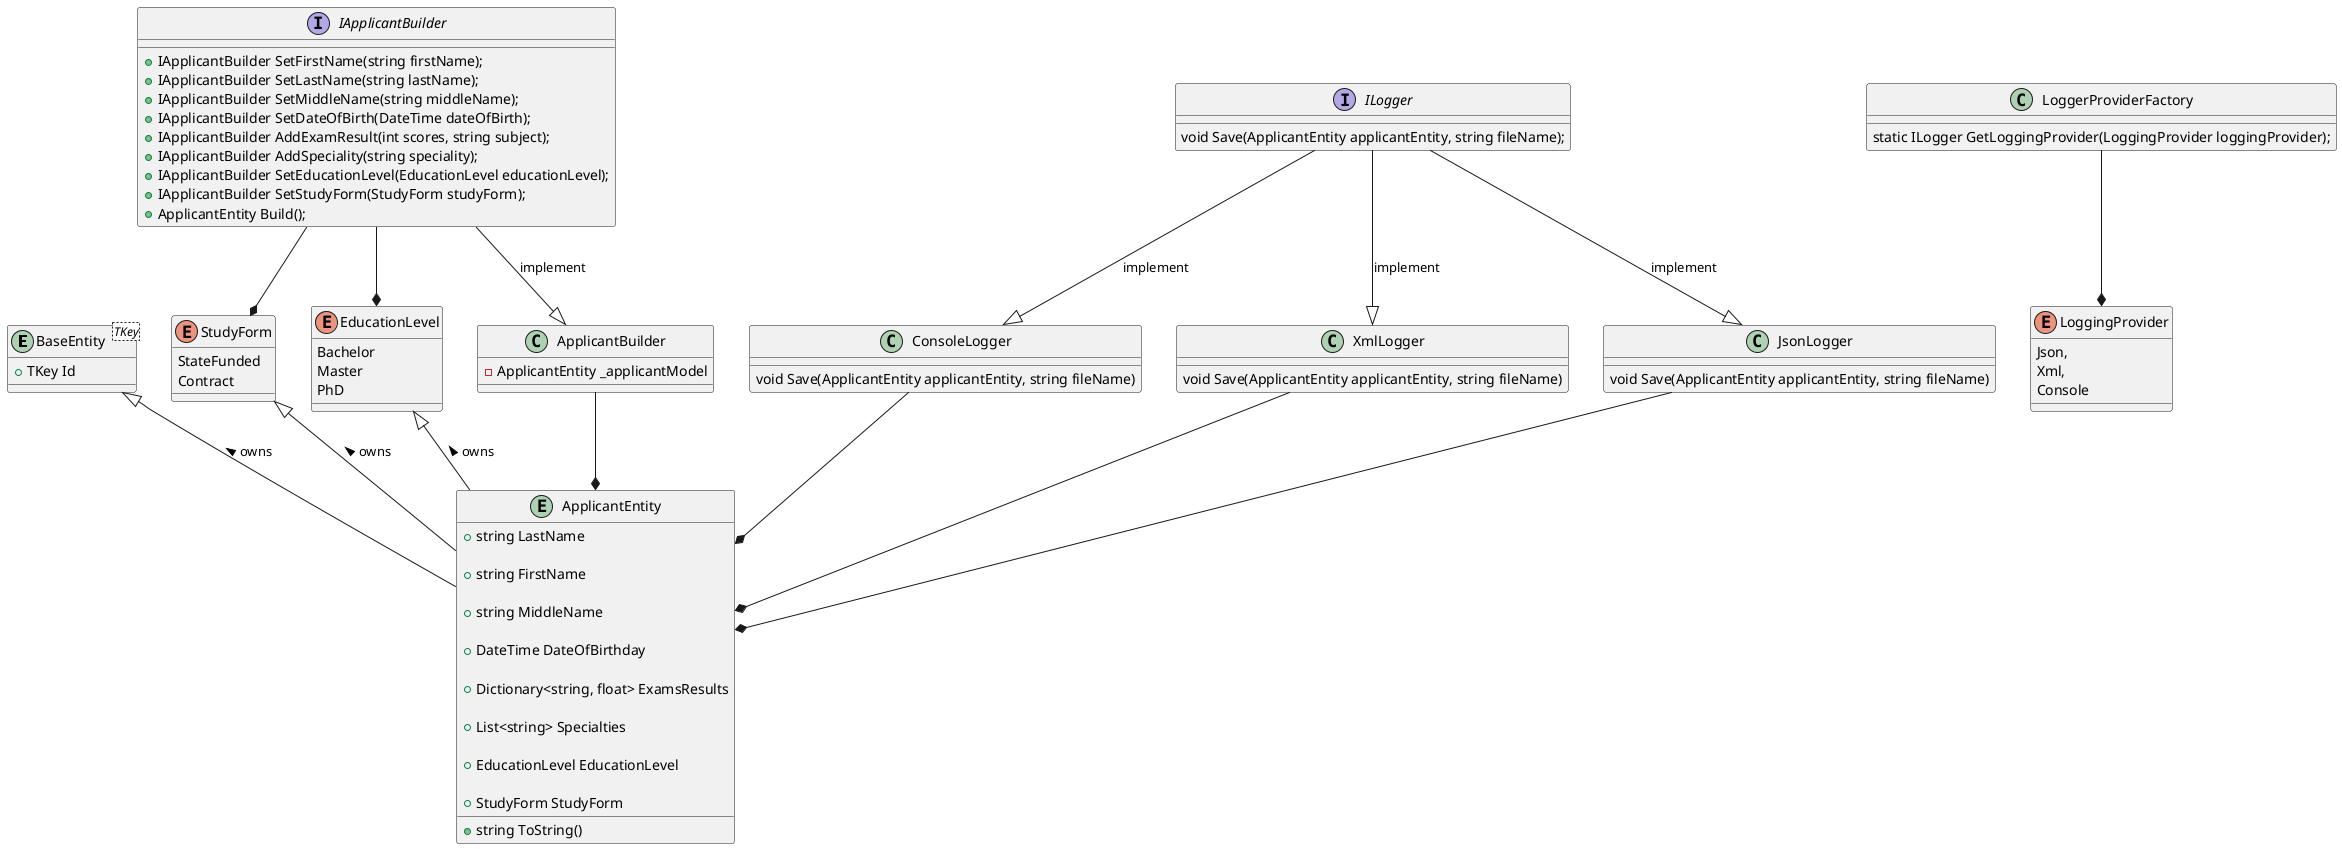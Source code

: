 ﻿@startuml
'https://plantuml.com/class-diagram

entity BaseEntity<TKey>
{
+ TKey Id
}
entity ApplicantEntity
{
 + string LastName 

 + string FirstName 

 + string MiddleName 

 + DateTime DateOfBirthday 

 + Dictionary<string, float> ExamsResults

 + List<string> Specialties

 + EducationLevel EducationLevel 

 + StudyForm StudyForm 
 
 + string ToString()
}

BaseEntity <|-- ApplicantEntity : < owns
StudyForm <|-- ApplicantEntity : < owns
EducationLevel <|-- ApplicantEntity : < owns

enum StudyForm {
StateFunded
Contract
}

enum EducationLevel
{
Bachelor
Master
PhD
}

class ApplicantBuilder
{
- ApplicantEntity _applicantModel
}

IApplicantBuilder --|> ApplicantBuilder : implement

interface IApplicantBuilder
{
+ IApplicantBuilder SetFirstName(string firstName);
+ IApplicantBuilder SetLastName(string lastName);
+ IApplicantBuilder SetMiddleName(string middleName);
+ IApplicantBuilder SetDateOfBirth(DateTime dateOfBirth);
+ IApplicantBuilder AddExamResult(int scores, string subject);
+ IApplicantBuilder AddSpeciality(string speciality);
+ IApplicantBuilder SetEducationLevel(EducationLevel educationLevel);
+ IApplicantBuilder SetStudyForm(StudyForm studyForm);
+ ApplicantEntity Build();
}

interface ILogger
{
    void Save(ApplicantEntity applicantEntity, string fileName);
}

class ConsoleLogger 
{
    void Save(ApplicantEntity applicantEntity, string fileName)
}

class XmlLogger 
{
    void Save(ApplicantEntity applicantEntity, string fileName)
}

class JsonLogger 
{
    void Save(ApplicantEntity applicantEntity, string fileName)
}

ILogger --|> ConsoleLogger : implement
ILogger --|> JsonLogger : implement
ILogger --|> XmlLogger : implement

class LoggerProviderFactory
{
    static ILogger GetLoggingProvider(LoggingProvider loggingProvider);
}

enum LoggingProvider
{
    Json,
    Xml,
    Console
}

IApplicantBuilder --* StudyForm
IApplicantBuilder --* EducationLevel
ApplicantBuilder --* ApplicantEntity

ConsoleLogger --* ApplicantEntity
XmlLogger --* ApplicantEntity
JsonLogger --* ApplicantEntity

LoggerProviderFactory --* LoggingProvider
@enduml